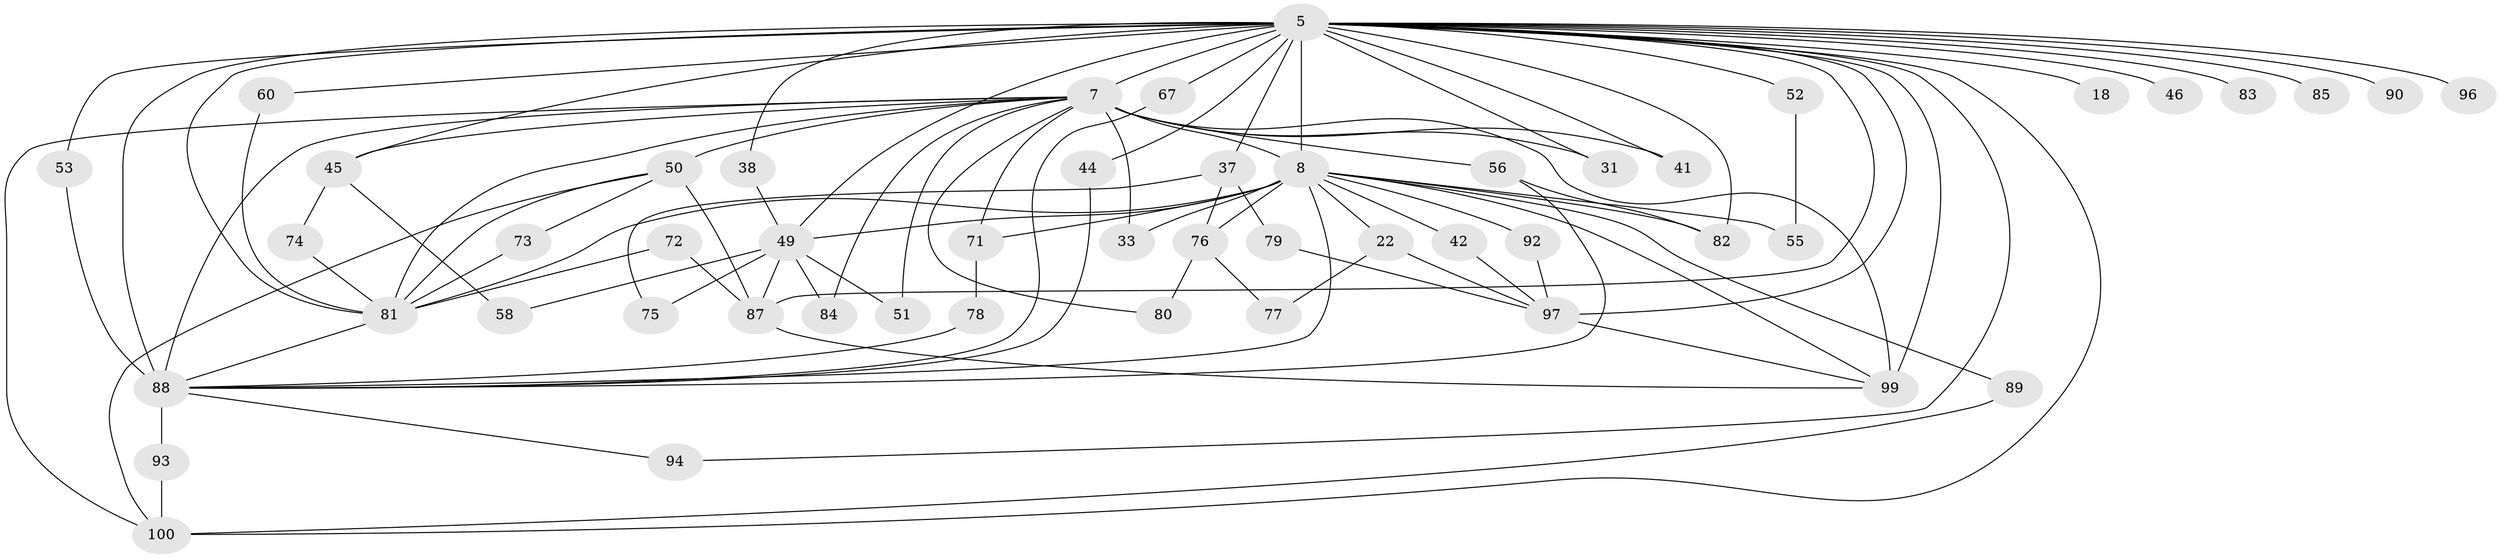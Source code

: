 // original degree distribution, {19: 0.01, 24: 0.01, 21: 0.02, 20: 0.04, 13: 0.01, 14: 0.01, 7: 0.02, 8: 0.01, 4: 0.07, 2: 0.54, 3: 0.19, 5: 0.02, 9: 0.01, 6: 0.04}
// Generated by graph-tools (version 1.1) at 2025/49/03/04/25 21:49:02]
// undirected, 50 vertices, 97 edges
graph export_dot {
graph [start="1"]
  node [color=gray90,style=filled];
  5 [super="+4+2"];
  7 [super="+6"];
  8 [super="+3"];
  18;
  22;
  31;
  33;
  37 [super="+16"];
  38 [super="+34"];
  41;
  42;
  44;
  45 [super="+28"];
  46;
  49 [super="+15+19"];
  50 [super="+12+43"];
  51;
  52;
  53;
  55;
  56 [super="+30"];
  58;
  60;
  67;
  71 [super="+61+70"];
  72;
  73;
  74;
  75;
  76 [super="+11+14"];
  77;
  78;
  79;
  80;
  81 [super="+25+57+47+65+66+54+59"];
  82 [super="+21"];
  83;
  84;
  85;
  87 [super="+20+26+40"];
  88 [super="+17+10"];
  89;
  90;
  92;
  93;
  94;
  96;
  97 [super="+68+69+64"];
  99 [super="+35+86+91+62+13+23"];
  100 [super="+27+95+98"];
  5 -- 7 [weight=8];
  5 -- 8 [weight=8];
  5 -- 18 [weight=2];
  5 -- 45 [weight=2];
  5 -- 83 [weight=2];
  5 -- 90 [weight=2];
  5 -- 94;
  5 -- 96 [weight=2];
  5 -- 85 [weight=2];
  5 -- 88 [weight=9];
  5 -- 37 [weight=2];
  5 -- 60;
  5 -- 38;
  5 -- 67;
  5 -- 82 [weight=2];
  5 -- 87 [weight=4];
  5 -- 31;
  5 -- 41;
  5 -- 44;
  5 -- 46;
  5 -- 52 [weight=2];
  5 -- 53;
  5 -- 49 [weight=2];
  5 -- 100 [weight=2];
  5 -- 99 [weight=4];
  5 -- 81 [weight=3];
  5 -- 97 [weight=3];
  7 -- 8 [weight=4];
  7 -- 31;
  7 -- 41;
  7 -- 50 [weight=4];
  7 -- 51;
  7 -- 56;
  7 -- 33;
  7 -- 80;
  7 -- 84;
  7 -- 45;
  7 -- 88 [weight=4];
  7 -- 81 [weight=3];
  7 -- 100 [weight=2];
  7 -- 99 [weight=4];
  7 -- 71;
  8 -- 22 [weight=2];
  8 -- 42 [weight=2];
  8 -- 76 [weight=4];
  8 -- 92;
  8 -- 89;
  8 -- 33;
  8 -- 55;
  8 -- 82;
  8 -- 49 [weight=2];
  8 -- 88 [weight=5];
  8 -- 81 [weight=3];
  8 -- 99;
  8 -- 71 [weight=3];
  22 -- 77;
  22 -- 97;
  37 -- 75;
  37 -- 76;
  37 -- 79;
  38 -- 49 [weight=2];
  42 -- 97;
  44 -- 88;
  45 -- 74;
  45 -- 58;
  49 -- 58;
  49 -- 75;
  49 -- 51;
  49 -- 84;
  49 -- 87;
  50 -- 73;
  50 -- 81;
  50 -- 100;
  50 -- 87;
  52 -- 55;
  53 -- 88;
  56 -- 82;
  56 -- 88;
  60 -- 81;
  67 -- 88;
  71 -- 78;
  72 -- 87;
  72 -- 81;
  73 -- 81;
  74 -- 81;
  76 -- 80;
  76 -- 77;
  78 -- 88;
  79 -- 97;
  81 -- 88;
  87 -- 99;
  88 -- 94;
  88 -- 93;
  89 -- 100;
  92 -- 97;
  93 -- 100;
  97 -- 99;
}
